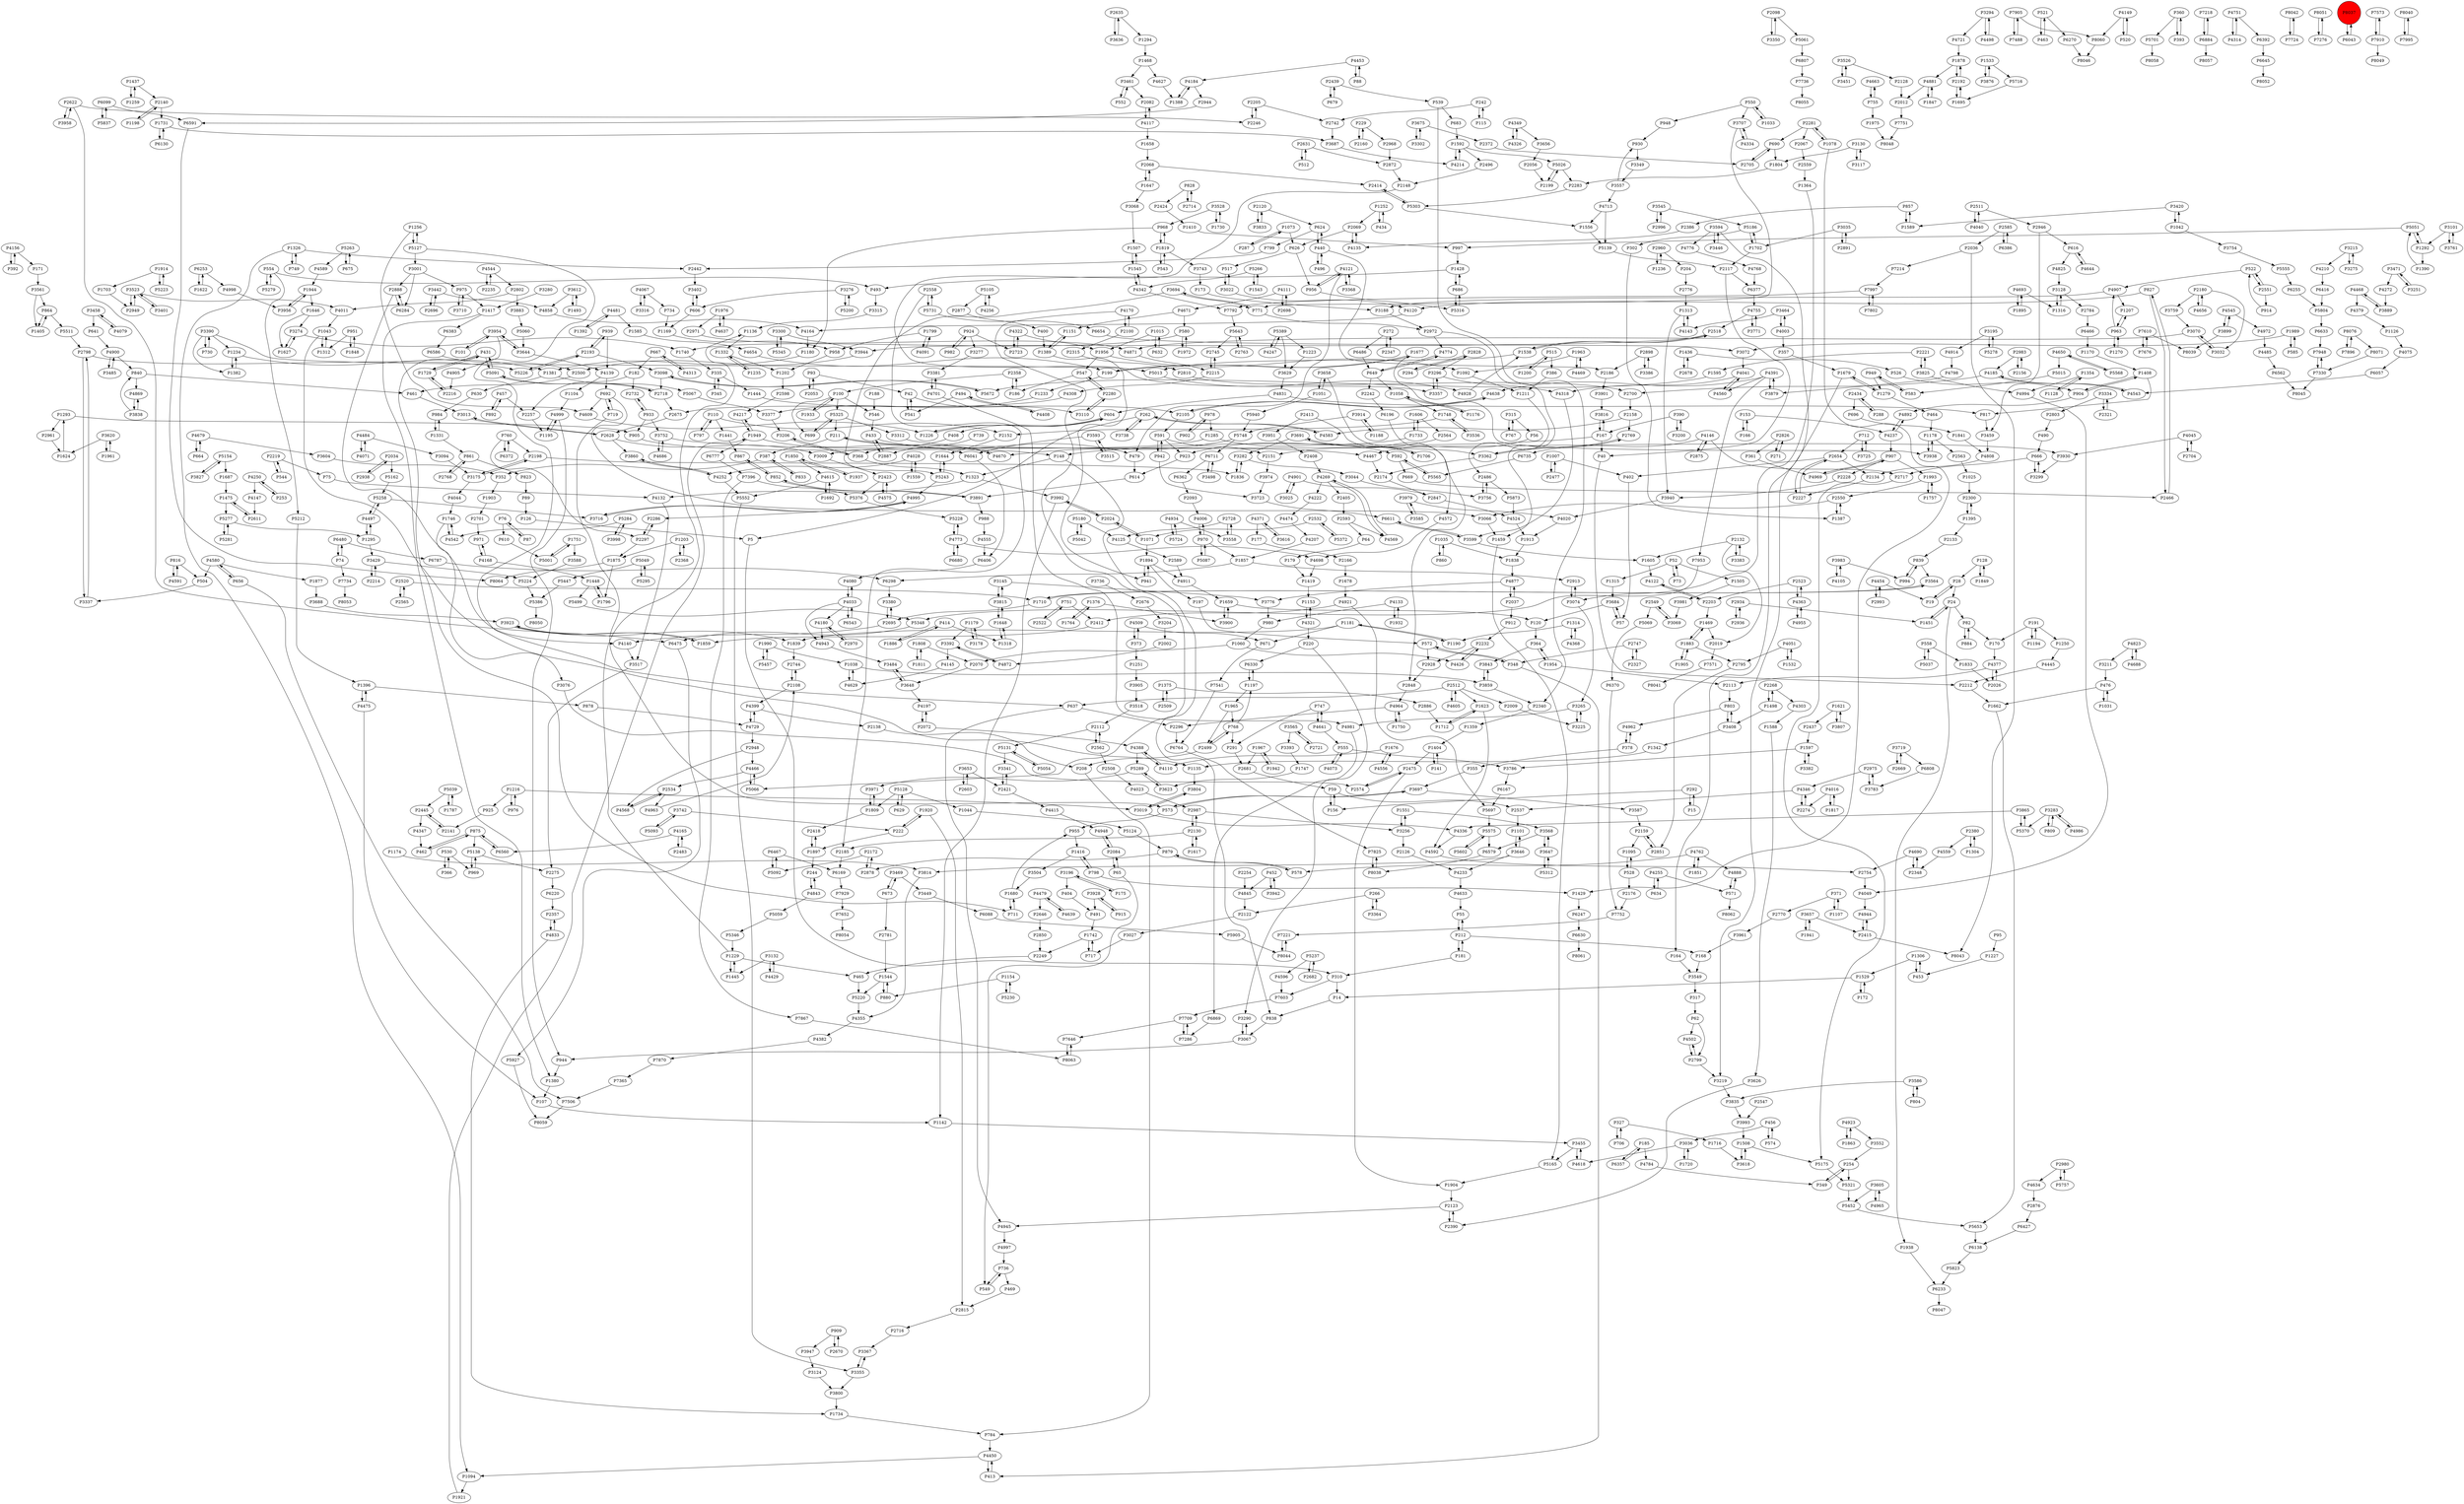 digraph {
	P1428 -> P493
	P1498 -> P3408
	P4445 -> P2212
	P2442 -> P3402
	P28 -> P19
	P4877 -> P2037
	P2072 -> P4197
	P2358 -> P100
	P1687 -> P1475
	P4962 -> P378
	P3761 -> P3101
	P2098 -> P3350
	P1007 -> P2477
	P3196 -> P404
	P4143 -> P1313
	P3992 -> P2024
	P2961 -> P1624
	P2180 -> P4656
	P504 -> P3337
	P89 -> P126
	P3464 -> P4143
	P4663 -> P755
	P3175 -> P2198
	P1007 -> P402
	P839 -> P994
	P4168 -> P971
	P1376 -> P1764
	P2523 -> P2203
	P4033 -> P4180
	P4197 -> P2072
	P2002 -> P4872
	P1252 -> P434
	P14 -> P838
	P768 -> P1197
	P4020 -> P1913
	P1875 -> P8064
	P1436 -> P526
	P1469 -> P2019
	P1751 -> P3588
	P3974 -> P3723
	P2728 -> P4125
	P3648 -> P4197
	P1750 -> P4964
	P4140 -> P3517
	P7610 -> P7676
	P2130 -> P2987
	P4544 -> P2802
	P4222 -> P4474
	P2108 -> P4399
	P3302 -> P3675
	P2486 -> P5873
	P3697 -> P3587
	P1894 -> P197
	P335 -> P1444
	P2232 -> P2928
	P3647 -> P5312
	P1993 -> P1757
	P7905 -> P7488
	P5325 -> P3312
	P3350 -> P2098
	P8060 -> P8046
	P6370 -> P7752
	P2993 -> P4454
	P5087 -> P970
	P1404 -> P141
	P2795 -> P2851
	P1354 -> P1128
	P3754 -> P5555
	P4117 -> P1658
	P7506 -> P8059
	P1897 -> P2418
	P6298 -> P3380
	P1354 -> P4994
	P1877 -> P3688
	P2128 -> P2012
	P2646 -> P2850
	P2437 -> P1597
	P2551 -> P914
	P2423 -> P5376
	P2888 -> P6284
	P1313 -> P4143
	P6270 -> P8046
	P1042 -> P3754
	P2281 -> P2067
	P1416 -> P3504
	P1605 -> P4122
	P7541 -> P6764
	P4755 -> P3771
	P3594 -> P3446
	P1841 -> P4808
	P1878 -> P2192
	P3274 -> P1627
	P4349 -> P4326
	P768 -> P2499
	P686 -> P5316
	P1710 -> P2695
	P327 -> P1716
	P5131 -> P5054
	P4650 -> P5568
	P3697 -> P573
	P666 -> P2717
	P912 -> P2232
	P4997 -> P736
	P4637 -> P1976
	P4237 -> P907
	P4347 -> P462
	P3942 -> P452
	P4575 -> P2423
	P1622 -> P6253
	P1734 -> P784
	P2698 -> P4111
	P5568 -> P4650
	P1256 -> P4609
	P5716 -> P1695
	P3605 -> P4965
	P220 -> P3290
	P4798 -> P3879
	P7676 -> P7610
	P390 -> P167
	P2934 -> P1451
	P1729 -> P431
	P994 -> P839
	P592 -> P669
	P100 -> P1933
	P626 -> P956
	P2565 -> P2520
	P2946 -> P3459
	P2268 -> P1498
	P2340 -> P1359
	P2280 -> P547
	P3442 -> P4858
	P2158 -> P4583
	P1259 -> P1437
	P4943 -> P3484
	P294 -> P2828
	P7286 -> P7709
	P4524 -> P1913
	P3742 -> P5093
	P6586 -> P2500
	P4147 -> P2611
	P949 -> P1279
	P3891 -> P988
	P3526 -> P3451
	P3265 -> P3225
	P2445 -> P2141
	P1316 -> P3128
	P3312 -> P3930
	P630 -> P984
	P4210 -> P6416
	P4363 -> P2523
	P1857 -> P6298
	P2520 -> P2565
	P3688 -> P3923
	P3390 -> P5013
	P3251 -> P3471
	P574 -> P456
	P4168 -> P1448
	P1659 -> P3900
	P1748 -> P2152
	P3938 -> P1178
	P4559 -> P2348
	P573 -> P3697
	P555 -> P3786
	P541 -> P42
	P387 -> P833
	P2415 -> P4944
	P2551 -> P522
	P4634 -> P2876
	P4170 -> P2100
	P1234 -> P1382
	P4545 -> P3899
	P302 -> P1387
	P930 -> P3349
	P15 -> P292
	P4485 -> P6562
	P3124 -> P3800
	P880 -> P1544
	P4016 -> P2274
	P2123 -> P2390
	P2913 -> P3074
	P469 -> P2815
	P2012 -> P7751
	P4149 -> P520
	P4149 -> P8060
	P4981 -> P6869
	P5066 -> P4466
	P3393 -> P1747
	P3593 -> P3515
	P6611 -> P3599
	P1382 -> P1234
	P6466 -> P1170
	P2408 -> P4269
	P5059 -> P5346
	P3219 -> P3835
	P924 -> P982
	P5552 -> P3355
	P768 -> P291
	P1405 -> P864
	P522 -> P4907
	P771 -> P2972
	P1292 -> P1390
	P580 -> P1972
	P2424 -> P1410
	P288 -> P2434
	P712 -> P3725
	P390 -> P3200
	P2249 -> P465
	P7214 -> P7997
	P3074 -> P3265
	P1107 -> P371
	P291 -> P2681
	P809 -> P3283
	P2176 -> P7752
	P3001 -> P6284
	P1617 -> P2130
	P1364 -> P3074
	P4755 -> P2518
	P1094 -> P1921
	P2113 -> P803
	P2380 -> P4559
	P669 -> P2466
	P3044 -> P3756
	P110 -> P1441
	P5105 -> P4256
	P3001 -> P2888
	P5701 -> P8058
	P2611 -> P1475
	P1178 -> P2563
	P1448 -> P1796
	P4185 -> P2700
	P3586 -> P3835
	P515 -> P1200
	P82 -> P170
	P624 -> P440
	P1796 -> P1448
	P924 -> P2723
	P2747 -> P348
	P958 -> P1202
	P4572 -> P4698
	P5154 -> P3827
	P2105 -> P591
	P2888 -> P4140
	P366 -> P530
	P1533 -> P5716
	P191 -> P1250
	P7896 -> P8076
	P2875 -> P4146
	P3865 -> P4336
	P153 -> P166
	P5243 -> P4995
	P4346 -> P2537
	P3710 -> P975
	P4945 -> P4997
	P1895 -> P4693
	P909 -> P2670
	P2654 -> P2227
	P3035 -> P2891
	P3069 -> P2549
	P673 -> P3469
	P4892 -> P4237
	P335 -> P345
	P7997 -> P7792
	P1234 -> P1381
	P1073 -> P287
	P3833 -> P2120
	P2876 -> P6427
	P3594 -> P4776
	P3471 -> P4272
	P616 -> P4825
	P5731 -> P2558
	P2215 -> P4308
	P5 -> P310
	P3523 -> P3401
	P1194 -> P191
	P840 -> P4869
	P1154 -> P5230
	P2132 -> P2019
	P1847 -> P4881
	P5175 -> P5321
	P4774 -> P649
	P3771 -> P4755
	P2034 -> P2938
	P2718 -> P2675
	P4871 -> P2215
	P2216 -> P1729
	P197 -> P572
	P1990 -> P1038
	P3256 -> P1551
	P573 -> P955
	P7218 -> P6884
	P5295 -> P5049
	P1388 -> P4184
	P6884 -> P7218
	P690 -> P1804
	P2972 -> P1459
	P4122 -> P2203
	P1748 -> P3536
	P6392 -> P6645
	P1949 -> P6041
	P7997 -> P7802
	P1703 -> P2949
	P95 -> P1227
	P1252 -> P2069
	P3859 -> P2340
	P6383 -> P6586
	P4580 -> P1877
	P4391 -> P3879
	P3022 -> P517
	P2523 -> P4363
	P1949 -> P6777
	P951 -> P1312
	P1551 -> P3568
	P4314 -> P4751
	P2439 -> P679
	P1170 -> P1408
	P1035 -> P860
	P3653 -> P2421
	P2522 -> P751
	P4877 -> P3776
	P3725 -> P712
	P892 -> P457
	P1595 -> P5672
	P2558 -> P5731
	P3752 -> P4467
	P2763 -> P5643
	P6427 -> P6138
	P1176 -> P1058
	P968 -> P1180
	P402 -> P57
	P3420 -> P1589
	P1545 -> P4342
	P3587 -> P2159
	P6099 -> P5837
	P1226 -> P604
	P5321 -> P5452
	P4321 -> P220
	P4045 -> P2704
	P683 -> P1592
	P1408 -> P904
	P1416 -> P798
	P4091 -> P1799
	P6480 -> P74
	P3586 -> P804
	P4965 -> P3605
	P4823 -> P3211
	P3485 -> P4900
	P2744 -> P2108
	P1883 -> P1905
	P3027 -> P717
	P526 -> P904
	P494 -> P4408
	P7396 -> P5376
	P4823 -> P4688
	P3743 -> P173
	P2205 -> P2742
	P5289 -> P3971
	P3838 -> P4869
	P3215 -> P4210
	P4326 -> P4349
	P5200 -> P3276
	P970 -> P4006
	P546 -> P433
	P2174 -> P2847
	P878 -> P4729
	P211 -> P387
	P4170 -> P5066
	P692 -> P719
	P686 -> P1428
	P3899 -> P4545
	P1624 -> P1293
	P948 -> P930
	P1285 -> P3009
	P4003 -> P357
	P6711 -> P3498
	P167 -> P3816
	P1313 -> P3940
	P4468 -> P3889
	P3827 -> P5154
	P1538 -> P5013
	P4921 -> P5697
	P1169 -> P958
	P4322 -> P1956
	P3429 -> P5224
	P7736 -> P8055
	P220 -> P6330
	P5565 -> P592
	P1878 -> P4881
	P62 -> P4502
	P1408 -> P817
	P5165 -> P1904
	P7825 -> P8038
	P6475 -> P5927
	P591 -> P942
	P3464 -> P4003
	P2550 -> P3066
	P2716 -> P3367
	P310 -> P7603
	P4679 -> P3604
	P528 -> P2176
	P40 -> P2212
	P1592 -> P5026
	P491 -> P1742
	P1731 -> P6130
	P24 -> P1451
	P1799 -> P4091
	P5093 -> P3742
	P3561 -> P864
	P2414 -> P5303
	P4721 -> P1878
	P4023 -> P2987
	P5180 -> P4125
	P3368 -> P4121
	P1976 -> P4637
	P1648 -> P3815
	P5697 -> P5575
	P7905 -> P8060
	P2520 -> P1710
	P4121 -> P3368
	P4121 -> P956
	P3900 -> P1659
	P6480 -> P6787
	P2439 -> P539
	P547 -> P186
	P1331 -> P984
	P73 -> P52
	P5091 -> P431
	P3392 -> P4145
	P3128 -> P2784
	P4006 -> P970
	P3383 -> P2132
	P1375 -> P2886
	P550 -> P3707
	P2321 -> P3334
	P3196 -> P175
	P272 -> P2347
	P3623 -> P5289
	P852 -> P867
	P3280 -> P1417
	P1179 -> P3178
	P1606 -> P1733
	P4075 -> P6057
	P3009 -> P2423
	P3296 -> P3357
	P1903 -> P2701
	P2037 -> P4877
	P3594 -> P3219
	P182 -> P2732
	P2180 -> P3759
	P3446 -> P3594
	P1417 -> P6383
	P1035 -> P1838
	P558 -> P1833
	P4901 -> P3025
	P42 -> P541
	P5499 -> P5348
	P6377 -> P4755
	P4346 -> P2274
	P1306 -> P453
	P2126 -> P4233
	P4497 -> P5258
	P3565 -> P3393
	P2140 -> P1731
	P624 -> P799
	P3646 -> P1101
	P1507 -> P1545
	P6560 -> P875
	P5837 -> P6099
	P4670 -> P211
	P2675 -> P2628
	P3364 -> P266
	P4773 -> P5228
	P2315 -> P2810
	P262 -> P3738
	P1730 -> P3528
	P4469 -> P1963
	P1920 -> P222
	P2872 -> P2148
	P2562 -> P2508
	P6057 -> P4543
	P2357 -> P4833
	P634 -> P4255
	P4969 -> P907
	P4467 -> P2174
	P3523 -> P2949
	P530 -> P969
	P827 -> P2466
	P433 -> P479
	P2971 -> P4871
	P2728 -> P3558
	P1256 -> P5127
	P3905 -> P3518
	P360 -> P393
	P816 -> P4591
	P1965 -> P768
	P368 -> P1323
	P5303 -> P1556
	P4051 -> P2795
	P2802 -> P3883
	P2696 -> P3442
	P6253 -> P1622
	P6680 -> P4773
	P2300 -> P1395
	P1702 -> P5186
	P355 -> P3697
	P1731 -> P3687
	P3130 -> P1804
	P1819 -> P3743
	P5224 -> P5386
	P2327 -> P2747
	P939 -> P2193
	P242 -> P2742
	P404 -> P491
	P3117 -> P3130
	P5042 -> P5180
	P4776 -> P4768
	P1747 -> P3623
	P1848 -> P951
	P616 -> P4644
	P1216 -> P3019
	P3067 -> P944
	P3282 -> P1836
	P2603 -> P3653
	P4105 -> P3983
	P3504 -> P1680
	P8042 -> P7724
	P2654 -> P2134
	P3954 -> P101
	P7929 -> P7652
	P5284 -> P4542
	P6372 -> P760
	P5823 -> P6233
	P2297 -> P1875
	P4825 -> P3128
	P4391 -> P4638
	P4999 -> P1195
	P2212 -> P1662
	P3658 -> P3362
	P3716 -> P4995
	P1954 -> P364
	P2134 -> P2227
	P3719 -> P6808
	P3408 -> P1342
	P2799 -> P4502
	P530 -> P366
	P2512 -> P4605
	P2980 -> P5757
	P4481 -> P1392
	P292 -> P15
	P988 -> P4555
	P3461 -> P552
	P1092 -> P1211
	P6777 -> P7396
	P1746 -> P4542
	P3646 -> P4233
	P799 -> P2442
	P1179 -> P3392
	P2348 -> P4690
	P1216 -> P976
	P128 -> P28
	P3036 -> P1720
	P4964 -> P2296
	P1389 -> P1151
	P3616 -> P4371
	P4843 -> P5059
	P1692 -> P4615
	P1678 -> P4921
	P626 -> P517
	P2705 -> P690
	P1894 -> P941
	P6869 -> P7286
	P4833 -> P1734
	P1961 -> P3620
	P7734 -> P8053
	P42 -> P3110
	P1235 -> P1332
	P4923 -> P3552
	P4583 -> P262
	P8063 -> P7646
	P440 -> P496
	P4125 -> P2589
	P1437 -> P2140
	P951 -> P1848
	P554 -> P493
	P2423 -> P4575
	P3951 -> P2408
	P5905 -> P8044
	P719 -> P573
	P1044 -> P5124
	P4556 -> P1676
	P6255 -> P5804
	P8051 -> P7276
	P5258 -> P4497
	P3545 -> P2996
	P1658 -> P2068
	P465 -> P5220
	P4751 -> P6392
	P1606 -> P2564
	P1295 -> P4497
	P65 -> P549
	P3691 -> P1706
	P4773 -> P6680
	P4033 -> P4943
	P1956 -> P1092
	P2549 -> P3069
	P7867 -> P8063
	P378 -> P4962
	P461 -> P3013
	P364 -> P3843
	P3992 -> P1142
	P2198 -> P1836
	P5061 -> P6807
	P52 -> P1505
	P5748 -> P6711
	P7330 -> P7948
	P74 -> P6480
	P6088 -> P5905
	P3094 -> P3175
	P208 -> P784
	P2563 -> P1025
	P1956 -> P547
	P4509 -> P373
	P1941 -> P3657
	P4484 -> P4071
	P571 -> P4888
	P2628 -> P3860
	P4693 -> P1316
	P2635 -> P3636
	P4544 -> P2235
	P191 -> P1194
	P5051 -> P997
	P2631 -> P512
	P52 -> P73
	P3110 -> P2280
	P3684 -> P120
	P2798 -> P3337
	P3588 -> P5224
	P2828 -> P294
	P3961 -> P168
	P1468 -> P3461
	P4751 -> P4314
	P4073 -> P555
	P349 -> P254
	P2975 -> P3783
	P3646 -> P3814
	P3341 -> P2421
	P5511 -> P2798
	P1559 -> P4028
	P4342 -> P7792
	P327 -> P706
	P1875 -> P1796
	P3979 -> P3585
	P2185 -> P6169
	P736 -> P549
	P1250 -> P4445
	P3175 -> P4044
	P7752 -> P7221
	P2802 -> P4011
	P452 -> P3942
	P3647 -> P3568
	P734 -> P1169
	P4713 -> P1556
	P1498 -> P2268
	P4568 -> P2534
	P244 -> P4843
	P345 -> P335
	P4474 -> P4207
	P2593 -> P64
	P4934 -> P3558
	P583 -> P949
	P167 -> P40
	P2776 -> P1313
	P1060 -> P4426
	P760 -> P2297
	P1295 -> P3429
	P4184 -> P2944
	P2574 -> P2475
	P4269 -> P4222
	P4639 -> P4479
	P5091 -> P2718
	P1914 -> P5223
	P5228 -> P4773
	P907 -> P4969
	P904 -> P4892
	P4986 -> P3283
	P2898 -> P3386
	P2140 -> P1198
	P2622 -> P3958
	P4591 -> P816
	P3274 -> P1740
	P5281 -> P5277
	P4033 -> P4080
	P2193 -> P3098
	P315 -> P56
	P3283 -> P5370
	P5105 -> P2877
	P171 -> P3561
	P3983 -> P994
	P2701 -> P971
	P4858 -> P4164
	P186 -> P2358
	P3707 -> P4334
	P1304 -> P2380
	P1285 -> P592
	P1990 -> P5457
	P2593 -> P4569
	P1216 -> P925
	P2511 -> P2946
	P5277 -> P5281
	P610 -> P5001
	P2036 -> P8043
	P1597 -> P3786
	P2072 -> P4388
	P550 -> P948
	P5724 -> P4934
	P4609 -> P1226
	P2483 -> P4165
	P3334 -> P2321
	P3947 -> P3124
	P1445 -> P1229
	P2635 -> P1294
	P2589 -> P4911
	P1621 -> P2437
	P755 -> P4663
	P1197 -> P1965
	P93 -> P42
	P1236 -> P2960
	P4067 -> P3316
	P942 -> P591
	P2980 -> P4634
	P550 -> P1033
	P4955 -> P4363
	P3899 -> P8039
	P4881 -> P1847
	P1677 -> P199
	P5223 -> P1914
	P1679 -> P1279
	P3752 -> P4686
	P4040 -> P2511
	P3032 -> P3070
	P4688 -> P4823
	P3367 -> P3355
	P543 -> P1819
	P6654 -> P3072
	P1920 -> P2815
	P2714 -> P828
	P164 -> P3549
	P463 -> P521
	P857 -> P2386
	P656 -> P7506
	P6233 -> P8047
	P3618 -> P1508
	P4165 -> P6560
	P1180 -> P1381
	P1544 -> P5220
	P3451 -> P3526
	P2098 -> P5061
	P3694 -> P5243
	P4972 -> P4485
	P2421 -> P3341
	P3940 -> P4020
	P1894 -> P4911
	P400 -> P1389
	P1294 -> P1468
	P1437 -> P1259
	P5230 -> P1154
	P2987 -> P2130
	P4453 -> P4184
	P3815 -> P1648
	P2268 -> P4303
	P1292 -> P5051
	P4041 -> P4318
	P3334 -> P2803
	P2386 -> P4135
	P2415 -> P8043
	P1469 -> P1883
	P7365 -> P7506
	P2500 -> P461
	P1058 -> P1748
	P817 -> P3459
	P3653 -> P2603
	P7948 -> P7330
	P1043 -> P1135
	P100 -> P5325
	P3914 -> P5748
	P4049 -> P4944
	P1989 -> P3072
	P2132 -> P1605
	P1326 -> P749
	P4247 -> P5389
	P784 -> P4450
	P4928 -> P1538
	P7652 -> P8054
	P2024 -> P3992
	P6253 -> P4998
	P476 -> P1031
	P3066 -> P1459
	P2193 -> P939
	P1543 -> P5266
	P6138 -> P5823
	P3128 -> P1316
	P522 -> P2551
	P1451 -> P24
	P3215 -> P3275
	P76 -> P87
	P5124 -> P879
	P1126 -> P4075
	P4111 -> P2698
	P2019 -> P7571
	P2562 -> P2112
	P5026 -> P2283
	P2848 -> P4964
	P3458 -> P4079
	P3290 -> P3067
	P2960 -> P1236
	P2159 -> P1095
	P1293 -> P905
	P2198 -> P3175
	P2192 -> P1695
	P4545 -> P4972
	P1441 -> P867
	P315 -> P767
	P153 -> P4237
	P1104 -> P4999
	P978 -> P902
	P1181 -> P1190
	P3377 -> P3206
	P272 -> P6486
	P2559 -> P1364
	P2405 -> P2593
	P2466 -> P827
	P2160 -> P229
	P2024 -> P1071
	P1033 -> P550
	P2228 -> P3940
	P3956 -> P1944
	P74 -> P7734
	P4905 -> P2216
	P2297 -> P2286
	P2082 -> P4117
	P3687 -> P4214
	P2970 -> P4180
	P5051 -> P1292
	P4028 -> P4252
	P101 -> P3954
	P110 -> P2152
	P939 -> P4139
	P4784 -> P349
	P2803 -> P490
	P2851 -> P2159
	P1592 -> P2496
	P1323 -> P4132
	P494 -> P541
	P76 -> P610
	P1592 -> P4214
	P3825 -> P2221
	P2372 -> P2705
	P949 -> P583
	P2781 -> P1544
	P5804 -> P6633
	P3098 -> P5672
	P287 -> P1073
	P3859 -> P3843
	P2390 -> P2123
	P2768 -> P861
	P3518 -> P2112
	P3299 -> P666
	P1585 -> P4654
	P222 -> P1897
	P3901 -> P3816
	P1662 -> P5653
	P1623 -> P4592
	P4907 -> P3188
	P3675 -> P2372
	P2100 -> P2315
	P2296 -> P6764
	P2670 -> P909
	P2723 -> P4322
	P5389 -> P3629
	P2242 -> P6196
	P4269 -> P2405
	P614 -> P3891
	P5139 -> P2117
	P3068 -> P1507
	P749 -> P1326
	P6130 -> P1731
	P6357 -> P185
	P2678 -> P1436
	P3865 -> P5370
	P592 -> P5565
	P970 -> P1857
	P3132 -> P1445
	P3786 -> P6167
	P8076 -> P8071
	P3296 -> P4318
	P262 -> P4583
	P1538 -> P2518
	P4111 -> P4671
	P699 -> P5325
	P2068 -> P1647
	P803 -> P3408
	P3648 -> P3484
	P4569 -> P4269
	P222 -> P1920
	P3455 -> P5165
	P1404 -> P2475
	P2368 -> P1203
	P4901 -> P2847
	P120 -> P364
	P2558 -> P2185
	P6711 -> P6362
	P2695 -> P4140
	P93 -> P2053
	P606 -> P1169
	P3843 -> P3859
	P4701 -> P4981
	P2960 -> P204
	P2518 -> P3944
	P1944 -> P3956
	P3225 -> P3265
	P6041 -> P6406
	P212 -> P55
	P4479 -> P4639
	P673 -> P2781
	P4003 -> P3464
	P904 -> P1408
	P115 -> P242
	P6562 -> P8045
	P861 -> P823
	P5555 -> P6255
	P2518 -> P1538
	P56 -> P4467
	P3315 -> P1136
	P5927 -> P8059
	P166 -> P153
	P1967 -> P2681
	P1181 -> P1839
	P606 -> P3402
	P4156 -> P171
	P679 -> P2439
	P3390 -> P1382
	P4729 -> P2948
	P1648 -> P1318
	P4233 -> P4633
	P2550 -> P1387
	P3019 -> P3804
	P3599 -> P6611
	P310 -> P14
	P747 -> P4641
	P204 -> P2776
	P2186 -> P3901
	P3993 -> P1508
	P1972 -> P580
	P1680 -> P711
	P2413 -> P2848
	P717 -> P1742
	P3067 -> P3290
	P1532 -> P4051
	P4146 -> P6735
	P969 -> P5138
	P2508 -> P4023
	P852 -> P3891
	P1989 -> P585
	P3101 -> P3761
	P4509 -> P671
	P5672 -> P3098
	P5940 -> P5748
	P4914 -> P4798
	P75 -> P4132
	P1190 -> P1181
	P1095 -> P528
	P5873 -> P4524
	P1211 -> P2486
	P4067 -> P734
	P1921 -> P1949
	P2850 -> P2249
	P168 -> P3549
	P3188 -> P2972
	P1315 -> P3684
	P6196 -> P4572
	P2219 -> P544
	P667 -> P182
	P760 -> P2198
	P2108 -> P2744
	P1203 -> P2368
	P3282 -> P3044
	P172 -> P1529
	P554 -> P5279
	P3195 -> P5278
	P4481 -> P1585
	P4408 -> P494
	P1646 -> P3274
	P604 -> P1226
	P357 -> P1679
	P4502 -> P2799
	P3691 -> P3282
	P3620 -> P1624
	P3838 -> P840
	P8044 -> P7221
	P840 -> P461
	P515 -> P386
	P2534 -> P4568
	P1863 -> P4923
	P1804 -> P2283
	P266 -> P3364
	P1746 -> P3076
	P2534 -> P4963
	P1468 -> P4627
	P2084 -> P65
	P4729 -> P4399
	P52 -> P1315
	P5154 -> P1687
	P5289 -> P3623
	P2130 -> P1617
	P364 -> P1954
	P2254 -> P4845
	P6330 -> P1197
	P2009 -> P3225
	P3362 -> P2769
	P253 -> P4250
	P3883 -> P5060
	P2056 -> P2199
	P5128 -> P1044
	P3526 -> P2128
	P4944 -> P2415
	P6764 -> P7825
	P2227 -> P2654
	P440 -> P2186
	P3891 -> P852
	P408 -> P368
	P1937 -> P1850
	P199 -> P1677
	P1251 -> P3905
	P3564 -> P1710
	P875 -> P462
	P2221 -> P1595
	P4121 -> P479
	P1551 -> P3256
	P1914 -> P1703
	P141 -> P1404
	P8071 -> P7330
	P1963 -> P4469
	P490 -> P666
	P2949 -> P3523
	P5060 -> P3644
	P414 -> P1318
	P3981 -> P3069
	P1153 -> P4321
	P755 -> P1975
	P2886 -> P1712
	P4995 -> P3716
	P4117 -> P2082
	P2123 -> P4945
	P4845 -> P2122
	P126 -> P5
	P1174 -> P3814
	P2120 -> P624
	P4256 -> P5105
	P7709 -> P7286
	P5243 -> P1644
	P914 -> P522
	P547 -> P2280
	P179 -> P1419
	P984 -> P1331
	P3958 -> P2622
	P4214 -> P1592
	P1227 -> P453
	P1071 -> P1894
	P4964 -> P1750
	P2754 -> P4049
	P4650 -> P5015
	P915 -> P3928
	P3657 -> P2415
	P2026 -> P4377
	P907 -> P1993
	P580 -> P1740
	P59 -> P2537
	P1729 -> P2216
	P860 -> P1035
	P371 -> P2770
	P5026 -> P2199
	P2105 -> P4638
	P3195 -> P4914
	P496 -> P440
	P5447 -> P5386
	P1306 -> P1529
	P1544 -> P880
	P649 -> P2242
	P3923 -> P1839
	P975 -> P1417
	P909 -> P3947
	P816 -> P504
	P823 -> P89
	P3013 -> P2628
	P4644 -> P616
	P5575 -> P5602
	P5278 -> P3195
	P453 -> P1306
	P1154 -> P880
	P4641 -> P555
	P1396 -> P4475
	P2274 -> P4346
	P2445 -> P4347
	P857 -> P1589
	P2975 -> P4346
	P2512 -> P1623
	P3277 -> P3381
	P3889 -> P4468
	P4768 -> P6377
	P6645 -> P8052
	P3357 -> P3296
	P4139 -> P692
	P3928 -> P915
	P4336 -> P4592
	P4145 -> P4629
	P4638 -> P2105
	P82 -> P884
	P1419 -> P1153
	P3449 -> P6088
	P7330 -> P8045
	P2486 -> P3756
	P5372 -> P2532
	P1849 -> P128
	P6220 -> P2357
	P4454 -> P2993
	P3528 -> P1730
	P2122 -> P3027
	P649 -> P1058
	P5653 -> P6138
	P3515 -> P3593
	P2380 -> P1304
	P879 -> P2878
	P4831 -> P817
	P5316 -> P686
	P3022 -> P4120
	P4693 -> P1895
	P1676 -> P4110
	P4963 -> P2108
	P3019 -> P4336
	P3355 -> P3367
	P3558 -> P2728
	P637 -> P2296
	P4371 -> P177
	P798 -> P1416
	P1195 -> P4999
	P902 -> P978
	P6467 -> P5092
	P2412 -> P1859
	P1680 -> P955
	P2156 -> P2983
	P1932 -> P4133
	P667 -> P4313
	P3256 -> P2126
	P1025 -> P2300
	P4080 -> P4033
	P6735 -> P5565
	P4313 -> P667
	P4146 -> P2717
	P1178 -> P3938
	P5186 -> P302
	P3719 -> P2669
	P4399 -> P2138
	P2810 -> P2700
	P5386 -> P8050
	P1886 -> P414
	P393 -> P360
	P456 -> P574
	P3536 -> P1748
	P1375 -> P2509
	P6386 -> P2585
	P7610 -> P8039
	P440 -> P624
	P1293 -> P2961
	P730 -> P3390
	P1136 -> P1332
	P3658 -> P1051
	P1043 -> P1312
	P3612 -> P1493
	P692 -> P4609
	P5389 -> P1223
	P1078 -> P1429
	P956 -> P5316
	P4679 -> P664
	P2421 -> P4415
	P3523 -> P4011
	P4342 -> P1545
	P4318 -> P3599
	P8037 -> P6043
	P3684 -> P57
	P3200 -> P390
	P4255 -> P634
	P371 -> P1107
	P1436 -> P2678
	P4872 -> P3392
	P4207 -> P1857
	P2549 -> P5069
	P2215 -> P2745
	P348 -> P572
	P2826 -> P361
	P3076 -> P2574
	P1207 -> P963
	P879 -> P578
	P2631 -> P2872
	P578 -> P879
	P3604 -> P352
	P2877 -> P400
	P671 -> P7541
	P6043 -> P8037
	P3815 -> P3145
	P3498 -> P6711
	P1954 -> P2113
	P3944 -> P2500
	P457 -> P892
	P4165 -> P2483
	P4272 -> P3889
	P5277 -> P1295
	P3928 -> P491
	P1395 -> P2133
	P4686 -> P3752
	P760 -> P6372
	P1060 -> P2070
	P457 -> P2257
	P2100 -> P4170
	P3145 -> P3776
	P5092 -> P6467
	P4701 -> P3381
	P2704 -> P4045
	P1742 -> P717
	P1051 -> P5940
	P348 -> P413
	P1318 -> P1648
	P1229 -> P1445
	P7870 -> P7365
	P2669 -> P3719
	P4388 -> P4110
	P188 -> P546
	P4881 -> P2012
	P4454 -> P19
	P1799 -> P958
	P4164 -> P1180
	P3971 -> P1809
	P1710 -> P3564
	P3392 -> P4872
	P3362 -> P2174
	P1993 -> P2550
	P1038 -> P4629
	P2281 -> P1078
	P6247 -> P6630
	P5131 -> P3341
	P2983 -> P4185
	P7646 -> P8063
	P6543 -> P4033
	P1556 -> P5139
	P1381 -> P630
	P3204 -> P2002
	P3275 -> P3215
	P3035 -> P1702
	P3381 -> P4701
	P5279 -> P554
	P804 -> P3586
	P4252 -> P3860
	P1279 -> P464
	P1787 -> P5039
	P191 -> P170
	P706 -> P327
	P1359 -> P1404
	P4349 -> P3656
	P2148 -> P3357
	P5138 -> P2275
	P4184 -> P1388
	P1859 -> P3923
	P933 -> P2732
	P8076 -> P7896
	P4900 -> P840
	P6579 -> P8038
	P1904 -> P2123
	P4998 -> P3956
	P1720 -> P3036
	P1326 -> P1094
	P7953 -> P5348
	P368 -> P3206
	P2159 -> P2851
	P373 -> P1251
	P2676 -> P3204
	P3557 -> P4713
	P554 -> P5212
	P6406 -> P4080
	P2742 -> P3687
	P4589 -> P1944
	P1390 -> P5051
	P4382 -> P7870
	P1942 -> P1967
	P4921 -> P2412
	P1695 -> P2192
	P6633 -> P7948
	P7396 -> P7867
	P4016 -> P1817
	P4629 -> P1038
	P1809 -> P2418
	P3294 -> P4721
	P199 -> P1233
	P2496 -> P2148
	P2151 -> P3974
	P2537 -> P1101
	P944 -> P1380
	P59 -> P156
	P7573 -> P7910
	P978 -> P1285
	P4250 -> P4147
	P1197 -> P6330
	P3675 -> P3302
	P4615 -> P1692
	P4071 -> P4484
	P1475 -> P2611
	P2221 -> P3825
	P7709 -> P7646
	P3459 -> P4808
	P2084 -> P4948
	P963 -> P4907
	P3471 -> P3251
	P2117 -> P6377
	P3835 -> P3993
	P2948 -> P4466
	P2180 -> P3032
	P544 -> P2219
	P3742 -> P222
	P4907 -> P1207
	P1135 -> P3804
	P5263 -> P4589
	P3429 -> P2214
	P2132 -> P3383
	P3694 -> P771
	P3561 -> P1405
	P3072 -> P4041
	P254 -> P349
	P751 -> P2522
	P464 -> P1178
	P2138 -> P208
	P2983 -> P2156
	P19 -> P28
	P4948 -> P2084
	P2972 -> P4774
	P2499 -> P208
	P433 -> P2887
	P5015 -> P583
	P2717 -> P5175
	P6808 -> P3783
	P170 -> P4377
	P7802 -> P7997
	P3402 -> P606
	P1808 -> P2070
	P7571 -> P8041
	P1380 -> P107
	P1976 -> P2971
	P3276 -> P606
	P690 -> P2705
	P4808 -> P2134
	P982 -> P924
	P4466 -> P2534
	P1679 -> P164
	P1811 -> P1808
	P1314 -> P4368
	P1505 -> P3981
	P833 -> P387
	P1323 -> P3992
	P1270 -> P963
	P4671 -> P1151
	P373 -> P4509
	P5263 -> P675
	P2112 -> P2562
	P1392 -> P4481
	P2732 -> P933
	P3265 -> P4981
	P4133 -> P980
	P8040 -> P7995
	P3380 -> P2695
	P4560 -> P4041
	P1819 -> P543
	P1588 -> P3626
	P173 -> P3188
	P521 -> P6270
	P1071 -> P2024
	P2564 -> P2151
	P4255 -> P571
	P3876 -> P1533
	P3629 -> P4831
	P4041 -> P4560
	P4180 -> P2970
	P968 -> P1819
	P2070 -> P3648
	P7792 -> P5643
	P7488 -> P7905
	P479 -> P614
	P4250 -> P253
	P3355 -> P3800
	P3484 -> P3648
	P803 -> P4962
	P3930 -> P3299
	P1128 -> P1354
	P2347 -> P272
	P2275 -> P6220
	P3626 -> P2390
	P4450 -> P1094
	P5237 -> P2682
	P5069 -> P6370
	P1702 -> P2117
	P4363 -> P4955
	P2509 -> P1375
	P980 -> P1060
	P5643 -> P2763
	P3455 -> P4618
	P976 -> P1216
	P4051 -> P1532
	P2654 -> P402
	P2770 -> P3961
	P3759 -> P3070
	P637 -> P4945
	P4618 -> P3455
	P431 -> P5091
	P517 -> P3022
	P572 -> P2928
	P1389 -> P941
	P2585 -> P2036
	P1623 -> P1712
	P1038 -> P3859
	P262 -> P5
	P1716 -> P3618
	P3656 -> P2056
	P2257 -> P1195
	P3825 -> P4994
	P4656 -> P2180
	P1508 -> P3618
	P1078 -> P2281
	P875 -> P5138
	P1417 -> P1380
	P1529 -> P14
	P4475 -> P1396
	P2682 -> P5237
	P55 -> P212
	P1621 -> P3807
	P4011 -> P1043
	P3549 -> P317
	P3316 -> P4067
	P2130 -> P2185
	P378 -> P355
	P632 -> P1015
	P6630 -> P8061
	P456 -> P3036
	P6807 -> P7736
	P181 -> P310
	P3860 -> P4252
	P4615 -> P5552
	P591 -> P923
	P3568 -> P3647
	P2036 -> P7214
	P1712 -> P1623
	P3294 -> P4498
	P5325 -> P699
	P1850 -> P4615
	P2037 -> P912
	P666 -> P3299
	P3517 -> P2275
	P5127 -> P637
	P4654 -> P199
	P864 -> P5511
	P4033 -> P6543
	P3783 -> P2975
	P907 -> P2228
	P571 -> P8062
	P181 -> P212
	P167 -> P148
	P3442 -> P2696
	P5602 -> P5575
	P4426 -> P2232
	P828 -> P2424
	P2828 -> P3296
	P971 -> P4168
	P242 -> P115
	P8038 -> P7825
	P4399 -> P4729
	P2141 -> P2445
	P1031 -> P476
	P2747 -> P2327
	P1448 -> P5499
	P1676 -> P4556
	P3814 -> P4355
	P4773 -> P4698
	P2700 -> P2158
	P4994 -> P4049
	P3979 -> P4020
	P4999 -> P944
	P5128 -> P1809
	P2928 -> P2848
	P2418 -> P1897
	P905 -> P148
	P4377 -> P2113
	P5376 -> P5228
	P3206 -> P368
	P2477 -> P1007
	P970 -> P5087
	P1938 -> P6233
	P1647 -> P3068
	P5039 -> P1787
	P3568 -> P6579
	P493 -> P3315
	P5643 -> P2745
	P558 -> P5037
	P6099 -> P6591
	P3401 -> P3523
	P5237 -> P4596
	P4237 -> P4892
	P1151 -> P1389
	P1475 -> P5277
	P2987 -> P3256
	P1200 -> P515
	P2695 -> P3380
	P1410 -> P997
	P2934 -> P2936
	P4371 -> P3616
	P2219 -> P75
	P3098 -> P2718
	P5049 -> P5295
	P2203 -> P1469
	P4690 -> P2348
	P3776 -> P980
	P712 -> P2654
	P229 -> P2968
	P3276 -> P5200
	P110 -> P797
	P2681 -> P59
	P3620 -> P1961
	P827 -> P4120
	P696 -> P1841
	P2622 -> P6475
	P5748 -> P4670
	P5266 -> P1543
	P2532 -> P5372
	P3914 -> P1188
	P4217 -> P1949
	P1493 -> P3612
	P431 -> P1729
	P5258 -> P3716
	P1897 -> P244
	P2499 -> P768
	P5757 -> P2980
	P128 -> P1849
	P1706 -> P3691
	P1188 -> P3914
	P875 -> P6560
	P6362 -> P2093
	P3723 -> P6611
	P3552 -> P254
	P4120 -> P4164
	P1975 -> P8048
	P100 -> P546
	P3738 -> P262
	P1808 -> P1811
	P5162 -> P5258
	P1742 -> P2249
	P6284 -> P2888
	P2511 -> P4040
	P62 -> P2799
	P3923 -> P1859
	P5037 -> P558
	P955 -> P1416
	P736 -> P469
	P798 -> P1429
	P2172 -> P5092
	P4269 -> P4569
	P4475 -> P107
	P5575 -> P6579
	P2968 -> P2872
	P1883 -> P1469
	P3130 -> P3117
	P1042 -> P3420
	P3557 -> P930
	P1757 -> P1993
	P4596 -> P7603
	P1644 -> P5243
	P5039 -> P2445
	P7751 -> P8048
	P5226 -> P2193
	P1764 -> P1376
	P352 -> P1903
	P4641 -> P747
	P4698 -> P1419
	P1312 -> P1043
	P2826 -> P271
	P3337 -> P2798
	P2799 -> P3219
	P1331 -> P861
	P4833 -> P2357
	P3458 -> P641
	P1332 -> P1235
	P5266 -> P4342
	P7221 -> P8044
	P6416 -> P5804
	P2878 -> P2172
	P4079 -> P3458
	P4045 -> P3930
	P3593 -> P6041
	P1836 -> P3282
	P4995 -> P2286
	P3998 -> P5284
	P1905 -> P1883
	P1963 -> P1092
	P1597 -> P3382
	P3644 -> P3954
	P64 -> P179
	P767 -> P315
	P2628 -> P3013
	P1051 -> P3658
	P1944 -> P1646
	P884 -> P82
	P2948 -> P4568
	P4497 -> P1295
	P1381 -> P5067
	P6591 -> P8064
	P185 -> P6357
	P1429 -> P6247
	P4466 -> P5066
	P1223 -> P3629
	P4498 -> P3294
	P177 -> P2166
	P24 -> P1938
	P1933 -> P100
	P3800 -> P1734
	P1733 -> P923
	P2205 -> P2246
	P5067 -> P3377
	P3420 -> P1042
	P4831 -> P604
	P549 -> P736
	P4843 -> P244
	P156 -> P59
	P2069 -> P626
	P2946 -> P616
	P4377 -> P2026
	P87 -> P76
	P649 -> P4774
	P2622 -> P2246
	P4388 -> P5289
	P1627 -> P3274
	P924 -> P3277
	P3585 -> P3979
	P1332 -> P1202
	P1326 -> P2442
	P2898 -> P2186
	P5284 -> P3998
	P2192 -> P1878
	P4453 -> P88
	P271 -> P2826
	P7910 -> P7573
	P4110 -> P4388
	P2120 -> P3833
	P1817 -> P4016
	P1428 -> P686
	P867 -> P852
	P3036 -> P4618
	P3807 -> P1621
	P4185 -> P4543
	P4605 -> P2512
	P1733 -> P1606
	P2413 -> P3951
	P1659 -> P120
	P229 -> P2160
	P1965 -> P2499
	P4139 -> P1104
	P1202 -> P2598
	P2936 -> P2934
	P4391 -> P4560
	P7276 -> P8051
	P4303 -> P1588
	P2358 -> P186
	P452 -> P4845
	P4028 -> P1559
	P797 -> P110
	P57 -> P3684
	P5180 -> P5042
	P1589 -> P857
	P3599 -> P1605
	P3612 -> P4858
	P771 -> P3694
	P1833 -> P2026
	P392 -> P4156
	P2246 -> P2205
	P4135 -> P2069
	P1529 -> P172
	P254 -> P5321
	P5325 -> P211
	P1459 -> P5165
	P462 -> P875
	P839 -> P3564
	P6486 -> P649
	P1819 -> P968
	P1396 -> P878
	P4252 -> P5552
	P4869 -> P3838
	P3132 -> P4429
	P1203 -> P1875
	P975 -> P3710
	P3386 -> P2898
	P2214 -> P3429
	P100 -> P699
	P2532 -> P1071
	P552 -> P3461
	P2585 -> P6386
	P512 -> P2631
	P1751 -> P5001
	P3816 -> P167
	P997 -> P1428
	P5127 -> P3001
	P861 -> P2768
	P107 -> P1142
	P2283 -> P5303
	P4391 -> P7953
	P572 -> P348
	P3954 -> P3644
	P1142 -> P3455
	P4762 -> P4888
	P923 -> P614
	P3074 -> P2913
	P360 -> P5701
	P4543 -> P4185
	P1508 -> P5175
	P3001 -> P975
	P3736 -> P2676
	P5049 -> P5447
	P3408 -> P803
	P3390 -> P730
	P1058 -> P1176
	P3211 -> P476
	P1314 -> P1190
	P4934 -> P5724
	P3879 -> P4391
	P838 -> P3067
	P292 -> P156
	P2172 -> P2878
	P7724 -> P8042
	P963 -> P1207
	P4429 -> P3132
	P4133 -> P1932
	P1851 -> P4762
	P4180 -> P4943
	P520 -> P4149
	P4132 -> P3517
	P5220 -> P4355
	P3382 -> P1597
	P2199 -> P5026
	P3469 -> P673
	P2152 -> P1644
	P4479 -> P2646
	P5346 -> P1229
	P2598 -> P4217
	P4334 -> P3707
	P1838 -> P4877
	P386 -> P1211
	P3545 -> P5186
	P65 -> P2084
	P2434 -> P696
	P2053 -> P93
	P4633 -> P55
	P4542 -> P1746
	P3283 -> P4986
	P4415 -> P4948
	P434 -> P1252
	P5013 -> P4928
	P3145 -> P3815
	P5127 -> P1256
	P1857 -> P2913
	P5212 -> P1396
	P864 -> P1405
	P28 -> P24
	P148 -> P1323
	P1101 -> P3646
	P4911 -> P1659
	P3101 -> P1292
	P5389 -> P4247
	P4762 -> P1851
	P5312 -> P3647
	P3565 -> P2721
	P2718 -> P5091
	P414 -> P1886
	P2996 -> P3545
	P4762 -> P578
	P2938 -> P2034
	P7995 -> P8040
	P528 -> P1095
	P4580 -> P656
	P2475 -> P2574
	P629 -> P5128
	P4468 -> P4379
	P1015 -> P1956
	P3954 -> P4905
	P4146 -> P2875
	P1949 -> P4217
	P1677 -> P3938
	P4484 -> P3094
	P3528 -> P968
	P3178 -> P1179
	P361 -> P4969
	P3469 -> P3449
	P1198 -> P2140
	P2166 -> P1678
	P2034 -> P5162
	P4580 -> P504
	P5348 -> P6475
	P7910 -> P8049
	P2798 -> P5226
	P5303 -> P2414
	P5186 -> P1702
	P2769 -> P3362
	P4592 -> P2754
	P2117 -> P40
	P4450 -> P413
	P5457 -> P1990
	P2158 -> P2769
	P5370 -> P3865
	P1181 -> P671
	P1387 -> P2550
	P3707 -> P771
	P1395 -> P2300
	P2547 -> P3993
	P4322 -> P2723
	P2286 -> P2297
	P3983 -> P4105
	P656 -> P4580
	P751 -> P2412
	P4156 -> P392
	P1646 -> P1627
	P1229 -> P1136
	P942 -> P3723
	P4379 -> P1126
	P2847 -> P4524
	P387 -> P352
	P2203 -> P4122
	P3756 -> P2486
	P3300 -> P5345
	P4627 -> P1388
	P1545 -> P1507
	P692 -> P3066
	P4368 -> P1314
	P1533 -> P3876
	P4900 -> P3485
	P5345 -> P3300
	P148 -> P838
	P1883 -> P2795
	P1015 -> P632
	P212 -> P181
	P3636 -> P2635
	P2068 -> P2414
	P6167 -> P5697
	P6169 -> P7929
	P175 -> P3196
	P3644 -> P4139
	P2232 -> P4426
	P539 -> P683
	P185 -> P4784
	P2069 -> P4135
	P431 -> P711
	P1233 -> P3377
	P1740 -> P335
	P675 -> P5263
	P266 -> P2122
	P4888 -> P571
	P3283 -> P809
	P3349 -> P3557
	P5001 -> P1751
	P4923 -> P1863
	P3657 -> P1941
	P963 -> P1270
	P317 -> P62
	P476 -> P1662
	P2721 -> P3565
	P88 -> P4453
	P2475 -> P1904
	P3461 -> P2082
	P6467 -> P6169
	P1279 -> P1679
	P4555 -> P6406
	P182 -> P2257
	P2193 -> P5226
	P2784 -> P6466
	P739 -> P2887
	P4671 -> P580
	P2512 -> P2009
	P2112 -> P5131
	P747 -> P291
	P2944 -> P6591
	P2093 -> P4006
	P1647 -> P2068
	P1342 -> P1135
	P3070 -> P3032
	P24 -> P82
	P2887 -> P433
	P933 -> P905
	P2815 -> P2716
	P1839 -> P2744
	P3390 -> P1234
	P3804 -> P3019
	P4321 -> P1153
	P2280 -> P3110
	P6787 -> P6298
	P4044 -> P1746
	P719 -> P692
	P3605 -> P5452
	P5128 -> P629
	P2434 -> P288
	P4355 -> P4382
	P925 -> P2141
	P2067 -> P2559
	P6884 -> P8057
	P828 -> P2714
	P2235 -> P4544
	P4713 -> P5139
	P521 -> P463
	P211 -> P4670
	P2745 -> P2215
	P2512 -> P637
	P1229 -> P465
	P591 -> P2151
	P7603 -> P7709
	P1850 -> P1937
	P3070 -> P4871
	P212 -> P168
	P5138 -> P969
	P933 -> P3752
	P5054 -> P5131
	P956 -> P4121
	P4690 -> P2754
	P413 -> P4450
	P711 -> P1680
	P2133 -> P839
	P604 -> P408
	P2891 -> P3035
	P1444 -> P2105
	P1809 -> P3971
	P664 -> P4679
	P641 -> P4900
	P585 -> P1989
	P1376 -> P3900
	P5731 -> P6654
	P2281 -> P690
	P555 -> P4073
	P1967 -> P1942
	P941 -> P1894
	P1073 -> P626
	P539 -> P2340
	P5452 -> P5653
	P2628 -> P3009
	P4308 -> P2675
	P3300 -> P3944
	P1913 -> P1838
	P3025 -> P4901
	P8037 [shape=circle]
	P8037 [style=filled]
	P8037 [fillcolor=red]
}